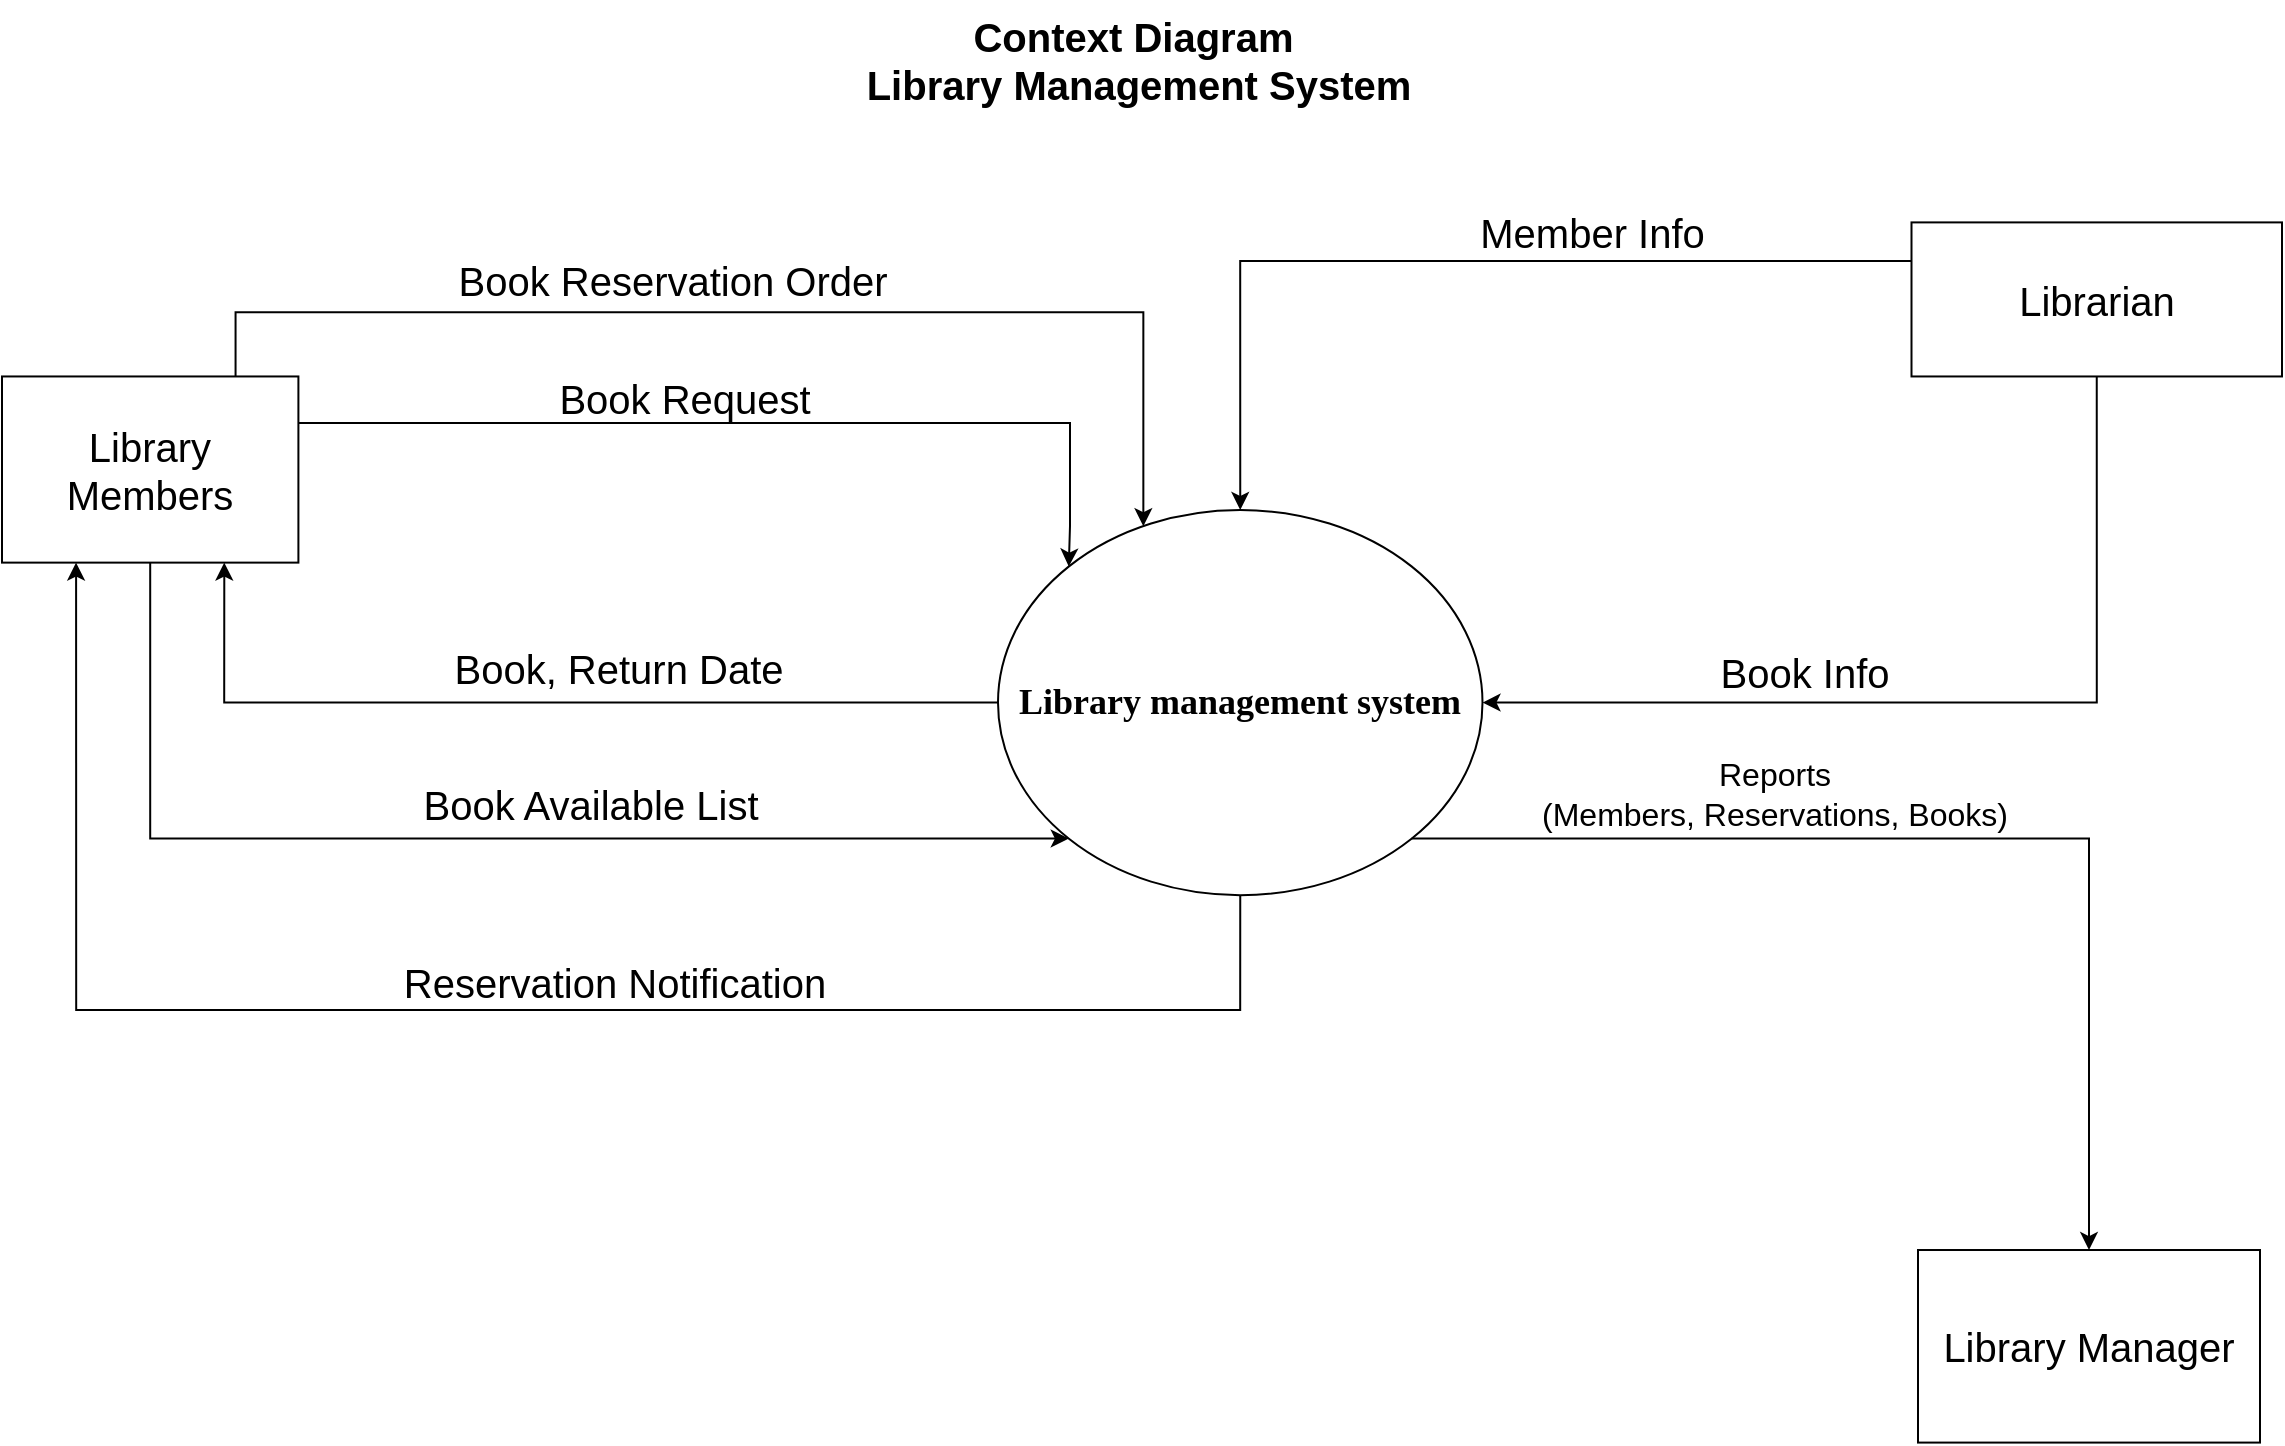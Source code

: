 <mxfile scale="1" border="0" version="24.2.5" type="device">
  <diagram name="Page-1" id="qPSxW7D2yFV_Xe5P6E8P">
    <mxGraphModel dx="1290" dy="629" grid="0" gridSize="10" guides="1" tooltips="1" connect="1" arrows="1" fold="1" page="1" pageScale="1" pageWidth="1169" pageHeight="827" math="0" shadow="0">
      <root>
        <mxCell id="0" />
        <mxCell id="1" parent="0" />
        <mxCell id="O3pePAC8wXpVwLeQrTAs-2" value="Context Diagram&amp;nbsp;&lt;br style=&quot;font-size: 20px;&quot;&gt;Library Management System" style="text;html=1;align=center;verticalAlign=middle;resizable=0;points=[];autosize=1;strokeColor=none;fillColor=none;fontStyle=1;fontSize=20;" parent="1" vertex="1">
          <mxGeometry x="440" y="70" width="290" height="60" as="geometry" />
        </mxCell>
        <mxCell id="O3pePAC8wXpVwLeQrTAs-4" value="" style="group" parent="1" vertex="1" connectable="0">
          <mxGeometry x="17" y="168" width="1140" height="623.29" as="geometry" />
        </mxCell>
        <mxCell id="XqLzsYDsnyS6kK-KGQqA-3" value="&lt;font style=&quot;font-size: 18px;&quot; face=&quot;Verdana&quot;&gt;&lt;b style=&quot;font-size: 18px;&quot;&gt;Library management system&lt;/b&gt;&lt;/font&gt;" style="ellipse;whiteSpace=wrap;html=1;movable=1;resizable=1;rotatable=1;deletable=1;editable=1;locked=0;connectable=1;container=0;fontSize=18;" parent="O3pePAC8wXpVwLeQrTAs-4" vertex="1">
          <mxGeometry x="498" y="156.997" width="242.25" height="192.575" as="geometry" />
        </mxCell>
        <mxCell id="DH00FvAJnnbW6bKAE-SL-2" style="edgeStyle=orthogonalEdgeStyle;rounded=0;orthogonalLoop=1;jettySize=auto;html=1;exitX=0.5;exitY=1;exitDx=0;exitDy=0;entryX=0;entryY=1;entryDx=0;entryDy=0;" parent="O3pePAC8wXpVwLeQrTAs-4" source="XqLzsYDsnyS6kK-KGQqA-5" target="XqLzsYDsnyS6kK-KGQqA-3" edge="1">
          <mxGeometry relative="1" as="geometry" />
        </mxCell>
        <mxCell id="DAH1wKKM-QWOaFqPa0QI-1" style="edgeStyle=orthogonalEdgeStyle;rounded=0;orthogonalLoop=1;jettySize=auto;html=1;exitX=1;exitY=0.25;exitDx=0;exitDy=0;entryX=0;entryY=0;entryDx=0;entryDy=0;" parent="O3pePAC8wXpVwLeQrTAs-4" source="XqLzsYDsnyS6kK-KGQqA-5" target="XqLzsYDsnyS6kK-KGQqA-3" edge="1">
          <mxGeometry relative="1" as="geometry">
            <Array as="points">
              <mxPoint x="534" y="113" />
              <mxPoint x="534" y="165" />
            </Array>
          </mxGeometry>
        </mxCell>
        <mxCell id="XqLzsYDsnyS6kK-KGQqA-5" value="&lt;font style=&quot;font-size: 20px;&quot;&gt;Library Members&lt;br style=&quot;font-size: 20px;&quot;&gt;&lt;/font&gt;" style="rounded=0;whiteSpace=wrap;html=1;container=0;fontSize=20;" parent="O3pePAC8wXpVwLeQrTAs-4" vertex="1">
          <mxGeometry y="90.228" width="148.2" height="93.078" as="geometry" />
        </mxCell>
        <mxCell id="PlGmfiSZm8DJ5U56nJp8-26" style="edgeStyle=orthogonalEdgeStyle;rounded=0;orthogonalLoop=1;jettySize=auto;html=1;exitX=0;exitY=0.25;exitDx=0;exitDy=0;entryX=0.5;entryY=0;entryDx=0;entryDy=0;" parent="O3pePAC8wXpVwLeQrTAs-4" source="PlGmfiSZm8DJ5U56nJp8-3" target="XqLzsYDsnyS6kK-KGQqA-3" edge="1">
          <mxGeometry relative="1" as="geometry" />
        </mxCell>
        <mxCell id="PlGmfiSZm8DJ5U56nJp8-30" style="edgeStyle=orthogonalEdgeStyle;rounded=0;orthogonalLoop=1;jettySize=auto;html=1;exitX=0.5;exitY=1;exitDx=0;exitDy=0;entryX=1;entryY=0.5;entryDx=0;entryDy=0;" parent="O3pePAC8wXpVwLeQrTAs-4" source="PlGmfiSZm8DJ5U56nJp8-3" target="XqLzsYDsnyS6kK-KGQqA-3" edge="1">
          <mxGeometry relative="1" as="geometry" />
        </mxCell>
        <mxCell id="PlGmfiSZm8DJ5U56nJp8-3" value="&lt;font style=&quot;font-size: 20px;&quot;&gt;Librarian&lt;br style=&quot;font-size: 20px;&quot;&gt;&lt;/font&gt;" style="rounded=0;whiteSpace=wrap;html=1;container=0;fontSize=20;" parent="O3pePAC8wXpVwLeQrTAs-4" vertex="1">
          <mxGeometry x="954.75" y="13.198" width="185.25" height="77.03" as="geometry" />
        </mxCell>
        <mxCell id="PlGmfiSZm8DJ5U56nJp8-5" value="&lt;font style=&quot;font-size: 20px;&quot;&gt;&lt;font style=&quot;font-size: 20px;&quot;&gt;Book Request&lt;/font&gt;&lt;br style=&quot;font-size: 20px;&quot;&gt;&lt;/font&gt;" style="text;html=1;align=center;verticalAlign=middle;resizable=0;points=[];autosize=1;strokeColor=none;fillColor=none;rotation=0;container=0;fontSize=20;" parent="O3pePAC8wXpVwLeQrTAs-4" vertex="1">
          <mxGeometry x="269.004" y="83.003" width="144" height="36" as="geometry" />
        </mxCell>
        <mxCell id="PlGmfiSZm8DJ5U56nJp8-17" value="Book, Return Date" style="text;html=1;align=center;verticalAlign=middle;resizable=0;points=[];autosize=1;strokeColor=none;fillColor=none;container=0;fontSize=20;" parent="O3pePAC8wXpVwLeQrTAs-4" vertex="1">
          <mxGeometry x="212.997" y="215.999" width="190" height="40" as="geometry" />
        </mxCell>
        <mxCell id="PlGmfiSZm8DJ5U56nJp8-27" value="&amp;nbsp;Member Info" style="text;html=1;align=center;verticalAlign=middle;resizable=0;points=[];autosize=1;strokeColor=none;fillColor=none;container=0;fontSize=20;" parent="O3pePAC8wXpVwLeQrTAs-4" vertex="1">
          <mxGeometry x="723.538" width="136" height="36" as="geometry" />
        </mxCell>
        <mxCell id="PlGmfiSZm8DJ5U56nJp8-34" value="&lt;font style=&quot;font-size: 16px;&quot;&gt;Reports&lt;br style=&quot;font-size: 16px;&quot;&gt;(Members, Reservations, Books)&lt;/font&gt;" style="text;html=1;align=center;verticalAlign=middle;resizable=0;points=[];autosize=1;strokeColor=none;fillColor=none;container=0;fontSize=16;" parent="O3pePAC8wXpVwLeQrTAs-4" vertex="1">
          <mxGeometry x="760.247" y="274.003" width="251" height="50" as="geometry" />
        </mxCell>
        <mxCell id="DH00FvAJnnbW6bKAE-SL-3" value="Book Available List" style="text;html=1;align=center;verticalAlign=middle;resizable=0;points=[];autosize=1;strokeColor=none;fillColor=none;container=0;fontSize=20;" parent="O3pePAC8wXpVwLeQrTAs-4" vertex="1">
          <mxGeometry x="201.004" y="286.005" width="186" height="36" as="geometry" />
        </mxCell>
        <mxCell id="DAH1wKKM-QWOaFqPa0QI-4" style="edgeStyle=orthogonalEdgeStyle;rounded=0;orthogonalLoop=1;jettySize=auto;html=1;exitX=0.5;exitY=1;exitDx=0;exitDy=0;entryX=0.25;entryY=1;entryDx=0;entryDy=0;" parent="O3pePAC8wXpVwLeQrTAs-4" source="XqLzsYDsnyS6kK-KGQqA-3" target="XqLzsYDsnyS6kK-KGQqA-5" edge="1">
          <mxGeometry relative="1" as="geometry">
            <Array as="points">
              <mxPoint x="619" y="407" />
              <mxPoint x="37" y="407" />
            </Array>
          </mxGeometry>
        </mxCell>
        <mxCell id="DH00FvAJnnbW6bKAE-SL-4" style="edgeStyle=orthogonalEdgeStyle;rounded=0;orthogonalLoop=1;jettySize=auto;html=1;exitX=0;exitY=0.5;exitDx=0;exitDy=0;entryX=0.75;entryY=1;entryDx=0;entryDy=0;" parent="O3pePAC8wXpVwLeQrTAs-4" source="XqLzsYDsnyS6kK-KGQqA-3" target="XqLzsYDsnyS6kK-KGQqA-5" edge="1">
          <mxGeometry relative="1" as="geometry">
            <mxPoint x="128.25" y="186.515" as="targetPoint" />
          </mxGeometry>
        </mxCell>
        <mxCell id="DH00FvAJnnbW6bKAE-SL-7" value="Book Reservation Order" style="text;html=1;align=center;verticalAlign=middle;resizable=0;points=[];autosize=1;strokeColor=none;fillColor=none;container=0;fontSize=20;" parent="O3pePAC8wXpVwLeQrTAs-4" vertex="1">
          <mxGeometry x="215.15" y="21.647" width="240" height="40" as="geometry" />
        </mxCell>
        <mxCell id="DH00FvAJnnbW6bKAE-SL-8" style="edgeStyle=elbowEdgeStyle;rounded=0;orthogonalLoop=1;jettySize=auto;elbow=vertical;html=1;exitX=0.788;exitY=-0.002;exitDx=0;exitDy=0;entryX=0.3;entryY=0.042;entryDx=0;entryDy=0;entryPerimeter=0;exitPerimeter=0;" parent="O3pePAC8wXpVwLeQrTAs-4" source="XqLzsYDsnyS6kK-KGQqA-5" target="XqLzsYDsnyS6kK-KGQqA-3" edge="1">
          <mxGeometry relative="1" as="geometry">
            <mxPoint x="198.075" y="149.605" as="sourcePoint" />
            <mxPoint x="574.275" y="138.372" as="targetPoint" />
            <Array as="points">
              <mxPoint x="384.75" y="58.132" />
              <mxPoint x="470.25" y="58.132" />
              <mxPoint x="470.25" y="58.132" />
            </Array>
          </mxGeometry>
        </mxCell>
        <mxCell id="DH00FvAJnnbW6bKAE-SL-9" value="&lt;font style=&quot;font-size: 20px;&quot;&gt;Library Manager&lt;/font&gt;" style="rounded=0;whiteSpace=wrap;html=1;container=0;fontSize=13;" parent="O3pePAC8wXpVwLeQrTAs-4" vertex="1">
          <mxGeometry x="958" y="527.003" width="171" height="96.287" as="geometry" />
        </mxCell>
        <mxCell id="DAH1wKKM-QWOaFqPa0QI-3" style="edgeStyle=orthogonalEdgeStyle;rounded=0;orthogonalLoop=1;jettySize=auto;html=1;exitX=1;exitY=1;exitDx=0;exitDy=0;entryX=0.5;entryY=0;entryDx=0;entryDy=0;" parent="O3pePAC8wXpVwLeQrTAs-4" source="XqLzsYDsnyS6kK-KGQqA-3" target="DH00FvAJnnbW6bKAE-SL-9" edge="1">
          <mxGeometry relative="1" as="geometry" />
        </mxCell>
        <mxCell id="DAH1wKKM-QWOaFqPa0QI-5" value="Reservation Notification" style="text;html=1;align=center;verticalAlign=middle;resizable=0;points=[];autosize=1;strokeColor=none;fillColor=none;fontSize=20;" parent="O3pePAC8wXpVwLeQrTAs-4" vertex="1">
          <mxGeometry x="191" y="375" width="229" height="36" as="geometry" />
        </mxCell>
        <mxCell id="DAH1wKKM-QWOaFqPa0QI-6" value="Book Info" style="text;html=1;align=center;verticalAlign=middle;resizable=0;points=[];autosize=1;strokeColor=none;fillColor=none;container=0;fontSize=20;" parent="O3pePAC8wXpVwLeQrTAs-4" vertex="1">
          <mxGeometry x="849.998" y="220" width="103" height="36" as="geometry" />
        </mxCell>
      </root>
    </mxGraphModel>
  </diagram>
</mxfile>
